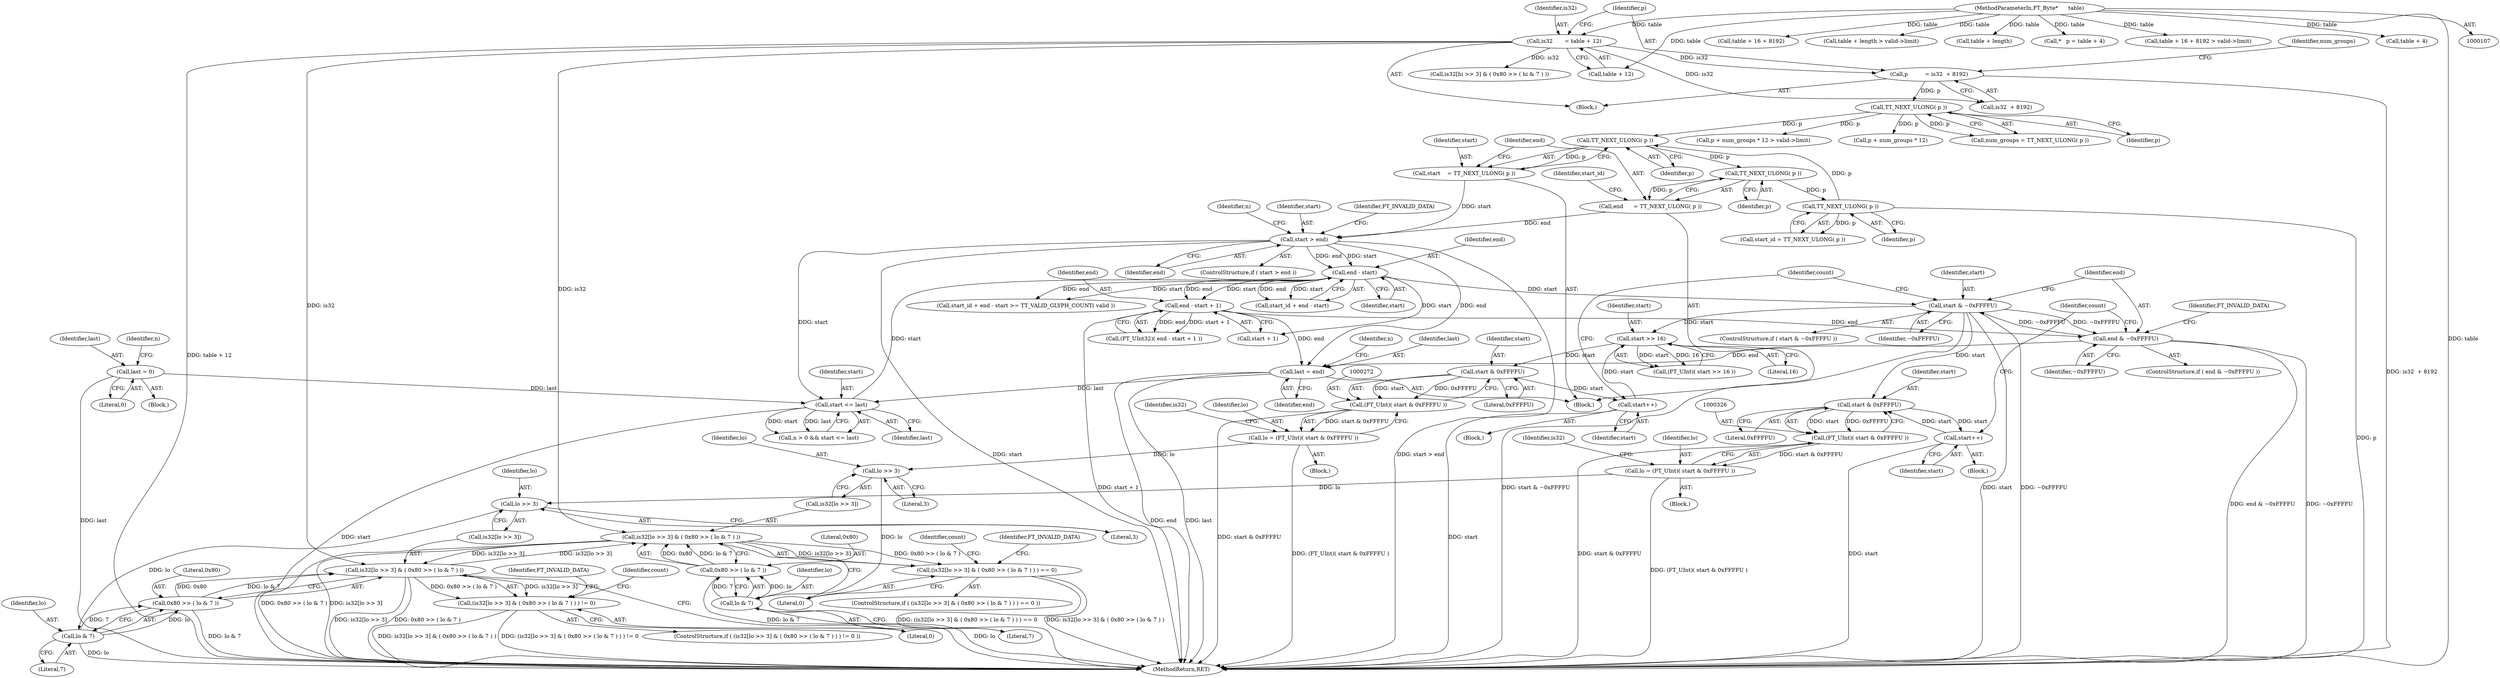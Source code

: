 digraph "0_savannah_a18788b14db60ae3673f932249cd02d33a227c4e_1@array" {
"1000293" [label="(Call,is32[lo >> 3] & ( 0x80 >> ( lo & 7 ) ))"];
"1000332" [label="(Call,is32[lo >> 3] & ( 0x80 >> ( lo & 7 ) ))"];
"1000293" [label="(Call,is32[lo >> 3] & ( 0x80 >> ( lo & 7 ) ))"];
"1000148" [label="(Call,is32       = table + 12)"];
"1000108" [label="(MethodParameterIn,FT_Byte*      table)"];
"1000299" [label="(Call,0x80 >> ( lo & 7 ))"];
"1000301" [label="(Call,lo & 7)"];
"1000296" [label="(Call,lo >> 3)"];
"1000269" [label="(Call,lo = (FT_UInt)( start & 0xFFFFU ))"];
"1000271" [label="(Call,(FT_UInt)( start & 0xFFFFU ))"];
"1000273" [label="(Call,start & 0xFFFFU)"];
"1000266" [label="(Call,start >> 16)"];
"1000259" [label="(Call,start++)"];
"1000248" [label="(Call,start & ~0xFFFFU)"];
"1000232" [label="(Call,end - start)"];
"1000208" [label="(Call,start > end)"];
"1000195" [label="(Call,start    = TT_NEXT_ULONG( p ))"];
"1000197" [label="(Call,TT_NEXT_ULONG( p ))"];
"1000205" [label="(Call,TT_NEXT_ULONG( p ))"];
"1000201" [label="(Call,TT_NEXT_ULONG( p ))"];
"1000160" [label="(Call,TT_NEXT_ULONG( p ))"];
"1000153" [label="(Call,p          = is32  + 8192)"];
"1000199" [label="(Call,end      = TT_NEXT_ULONG( p ))"];
"1000217" [label="(Call,start <= last)"];
"1000180" [label="(Call,last = 0)"];
"1000345" [label="(Call,last = end)"];
"1000309" [label="(Call,end & ~0xFFFFU)"];
"1000242" [label="(Call,end - start + 1)"];
"1000338" [label="(Call,0x80 >> ( lo & 7 ))"];
"1000340" [label="(Call,lo & 7)"];
"1000335" [label="(Call,lo >> 3)"];
"1000323" [label="(Call,lo = (FT_UInt)( start & 0xFFFFU ))"];
"1000325" [label="(Call,(FT_UInt)( start & 0xFFFFU ))"];
"1000327" [label="(Call,start & 0xFFFFU)"];
"1000320" [label="(Call,start++)"];
"1000292" [label="(Call,(is32[lo >> 3] & ( 0x80 >> ( lo & 7 ) ) ) == 0)"];
"1000331" [label="(Call,(is32[lo >> 3] & ( 0x80 >> ( lo & 7 ) ) ) != 0)"];
"1000192" [label="(Block,)"];
"1000293" [label="(Call,is32[lo >> 3] & ( 0x80 >> ( lo & 7 ) ))"];
"1000317" [label="(Block,)"];
"1000309" [label="(Call,end & ~0xFFFFU)"];
"1000339" [label="(Literal,0x80)"];
"1000347" [label="(Identifier,end)"];
"1000322" [label="(Block,)"];
"1000269" [label="(Call,lo = (FT_UInt)( start & 0xFFFFU ))"];
"1000346" [label="(Identifier,last)"];
"1000108" [label="(MethodParameterIn,FT_Byte*      table)"];
"1000110" [label="(Block,)"];
"1000213" [label="(Call,n > 0 && start <= last)"];
"1000259" [label="(Call,start++)"];
"1000208" [label="(Call,start > end)"];
"1000202" [label="(Identifier,p)"];
"1000247" [label="(ControlStructure,if ( start & ~0xFFFFU ))"];
"1000161" [label="(Identifier,p)"];
"1000217" [label="(Call,start <= last)"];
"1000304" [label="(Literal,0)"];
"1000148" [label="(Call,is32       = table + 12)"];
"1000258" [label="(Identifier,count)"];
"1000343" [label="(Literal,0)"];
"1000267" [label="(Identifier,start)"];
"1000196" [label="(Identifier,start)"];
"1000249" [label="(Identifier,start)"];
"1000341" [label="(Identifier,lo)"];
"1000274" [label="(Identifier,start)"];
"1000271" [label="(Call,(FT_UInt)( start & 0xFFFFU ))"];
"1000296" [label="(Call,lo >> 3)"];
"1000336" [label="(Identifier,lo)"];
"1000243" [label="(Identifier,end)"];
"1000158" [label="(Call,num_groups = TT_NEXT_ULONG( p ))"];
"1000199" [label="(Call,end      = TT_NEXT_ULONG( p ))"];
"1000264" [label="(Call,(FT_UInt)( start >> 16 ))"];
"1000280" [label="(Identifier,is32)"];
"1000200" [label="(Identifier,end)"];
"1000122" [label="(Call,table + 16 + 8192)"];
"1000197" [label="(Call,TT_NEXT_ULONG( p ))"];
"1000240" [label="(Call,(FT_UInt32)( end - start + 1 ))"];
"1000312" [label="(Identifier,FT_INVALID_DATA)"];
"1000278" [label="(Call,is32[hi >> 3] & ( 0x80 >> ( hi & 7 ) ))"];
"1000137" [label="(Call,table + length > valid->limit)"];
"1000230" [label="(Call,start_id + end - start)"];
"1000206" [label="(Identifier,p)"];
"1000229" [label="(Call,start_id + end - start >= TT_VALID_GLYPH_COUNT( valid ))"];
"1000303" [label="(Literal,7)"];
"1000323" [label="(Call,lo = (FT_UInt)( start & 0xFFFFU ))"];
"1000344" [label="(Identifier,FT_INVALID_DATA)"];
"1000273" [label="(Call,start & 0xFFFFU)"];
"1000275" [label="(Literal,0xFFFFU)"];
"1000292" [label="(Call,(is32[lo >> 3] & ( 0x80 >> ( lo & 7 ) ) ) == 0)"];
"1000215" [label="(Identifier,n)"];
"1000302" [label="(Identifier,lo)"];
"1000315" [label="(Identifier,count)"];
"1000210" [label="(Identifier,end)"];
"1000218" [label="(Identifier,start)"];
"1000185" [label="(Identifier,n)"];
"1000338" [label="(Call,0x80 >> ( lo & 7 ))"];
"1000205" [label="(Call,TT_NEXT_ULONG( p ))"];
"1000332" [label="(Call,is32[lo >> 3] & ( 0x80 >> ( lo & 7 ) ))"];
"1000319" [label="(Identifier,count)"];
"1000182" [label="(Literal,0)"];
"1000219" [label="(Identifier,last)"];
"1000327" [label="(Call,start & 0xFFFFU)"];
"1000138" [label="(Call,table + length)"];
"1000149" [label="(Identifier,is32)"];
"1000155" [label="(Call,is32  + 8192)"];
"1000195" [label="(Call,start    = TT_NEXT_ULONG( p ))"];
"1000329" [label="(Literal,0xFFFFU)"];
"1000191" [label="(Identifier,n)"];
"1000233" [label="(Identifier,end)"];
"1000201" [label="(Call,TT_NEXT_ULONG( p ))"];
"1000250" [label="(Identifier,~0xFFFFU)"];
"1000159" [label="(Identifier,num_groups)"];
"1000308" [label="(ControlStructure,if ( end & ~0xFFFFU ))"];
"1000328" [label="(Identifier,start)"];
"1000299" [label="(Call,0x80 >> ( lo & 7 ))"];
"1000350" [label="(MethodReturn,RET)"];
"1000331" [label="(Call,(is32[lo >> 3] & ( 0x80 >> ( lo & 7 ) ) ) != 0)"];
"1000330" [label="(ControlStructure,if ( (is32[lo >> 3] & ( 0x80 >> ( lo & 7 ) ) ) != 0 ))"];
"1000297" [label="(Identifier,lo)"];
"1000232" [label="(Call,end - start)"];
"1000294" [label="(Call,is32[lo >> 3])"];
"1000270" [label="(Identifier,lo)"];
"1000154" [label="(Identifier,p)"];
"1000112" [label="(Call,*   p = table + 4)"];
"1000298" [label="(Literal,3)"];
"1000198" [label="(Identifier,p)"];
"1000209" [label="(Identifier,start)"];
"1000325" [label="(Call,(FT_UInt)( start & 0xFFFFU ))"];
"1000163" [label="(Call,p + num_groups * 12 > valid->limit)"];
"1000311" [label="(Identifier,~0xFFFFU)"];
"1000334" [label="(Identifier,is32)"];
"1000291" [label="(ControlStructure,if ( (is32[lo >> 3] & ( 0x80 >> ( lo & 7 ) ) ) == 0 ))"];
"1000324" [label="(Identifier,lo)"];
"1000333" [label="(Call,is32[lo >> 3])"];
"1000211" [label="(Identifier,FT_INVALID_DATA)"];
"1000256" [label="(Block,)"];
"1000234" [label="(Identifier,start)"];
"1000150" [label="(Call,table + 12)"];
"1000181" [label="(Identifier,last)"];
"1000261" [label="(Block,)"];
"1000340" [label="(Call,lo & 7)"];
"1000310" [label="(Identifier,end)"];
"1000254" [label="(Identifier,count)"];
"1000242" [label="(Call,end - start + 1)"];
"1000121" [label="(Call,table + 16 + 8192 > valid->limit)"];
"1000301" [label="(Call,lo & 7)"];
"1000337" [label="(Literal,3)"];
"1000153" [label="(Call,p          = is32  + 8192)"];
"1000114" [label="(Call,table + 4)"];
"1000244" [label="(Call,start + 1)"];
"1000268" [label="(Literal,16)"];
"1000173" [label="(Block,)"];
"1000335" [label="(Call,lo >> 3)"];
"1000164" [label="(Call,p + num_groups * 12)"];
"1000300" [label="(Literal,0x80)"];
"1000260" [label="(Identifier,start)"];
"1000345" [label="(Call,last = end)"];
"1000180" [label="(Call,last = 0)"];
"1000320" [label="(Call,start++)"];
"1000321" [label="(Identifier,start)"];
"1000305" [label="(Identifier,FT_INVALID_DATA)"];
"1000248" [label="(Call,start & ~0xFFFFU)"];
"1000207" [label="(ControlStructure,if ( start > end ))"];
"1000203" [label="(Call,start_id = TT_NEXT_ULONG( p ))"];
"1000204" [label="(Identifier,start_id)"];
"1000160" [label="(Call,TT_NEXT_ULONG( p ))"];
"1000342" [label="(Literal,7)"];
"1000266" [label="(Call,start >> 16)"];
"1000293" -> "1000292"  [label="AST: "];
"1000293" -> "1000299"  [label="CFG: "];
"1000294" -> "1000293"  [label="AST: "];
"1000299" -> "1000293"  [label="AST: "];
"1000304" -> "1000293"  [label="CFG: "];
"1000293" -> "1000350"  [label="DDG: is32[lo >> 3]"];
"1000293" -> "1000350"  [label="DDG: 0x80 >> ( lo & 7 )"];
"1000293" -> "1000292"  [label="DDG: is32[lo >> 3]"];
"1000293" -> "1000292"  [label="DDG: 0x80 >> ( lo & 7 )"];
"1000332" -> "1000293"  [label="DDG: is32[lo >> 3]"];
"1000148" -> "1000293"  [label="DDG: is32"];
"1000299" -> "1000293"  [label="DDG: 0x80"];
"1000299" -> "1000293"  [label="DDG: lo & 7"];
"1000293" -> "1000332"  [label="DDG: is32[lo >> 3]"];
"1000332" -> "1000331"  [label="AST: "];
"1000332" -> "1000338"  [label="CFG: "];
"1000333" -> "1000332"  [label="AST: "];
"1000338" -> "1000332"  [label="AST: "];
"1000343" -> "1000332"  [label="CFG: "];
"1000332" -> "1000350"  [label="DDG: is32[lo >> 3]"];
"1000332" -> "1000350"  [label="DDG: 0x80 >> ( lo & 7 )"];
"1000332" -> "1000331"  [label="DDG: is32[lo >> 3]"];
"1000332" -> "1000331"  [label="DDG: 0x80 >> ( lo & 7 )"];
"1000148" -> "1000332"  [label="DDG: is32"];
"1000338" -> "1000332"  [label="DDG: 0x80"];
"1000338" -> "1000332"  [label="DDG: lo & 7"];
"1000148" -> "1000110"  [label="AST: "];
"1000148" -> "1000150"  [label="CFG: "];
"1000149" -> "1000148"  [label="AST: "];
"1000150" -> "1000148"  [label="AST: "];
"1000154" -> "1000148"  [label="CFG: "];
"1000148" -> "1000350"  [label="DDG: table + 12"];
"1000108" -> "1000148"  [label="DDG: table"];
"1000148" -> "1000153"  [label="DDG: is32"];
"1000148" -> "1000155"  [label="DDG: is32"];
"1000148" -> "1000278"  [label="DDG: is32"];
"1000108" -> "1000107"  [label="AST: "];
"1000108" -> "1000350"  [label="DDG: table"];
"1000108" -> "1000112"  [label="DDG: table"];
"1000108" -> "1000114"  [label="DDG: table"];
"1000108" -> "1000121"  [label="DDG: table"];
"1000108" -> "1000122"  [label="DDG: table"];
"1000108" -> "1000137"  [label="DDG: table"];
"1000108" -> "1000138"  [label="DDG: table"];
"1000108" -> "1000150"  [label="DDG: table"];
"1000299" -> "1000301"  [label="CFG: "];
"1000300" -> "1000299"  [label="AST: "];
"1000301" -> "1000299"  [label="AST: "];
"1000299" -> "1000350"  [label="DDG: lo & 7"];
"1000301" -> "1000299"  [label="DDG: lo"];
"1000301" -> "1000299"  [label="DDG: 7"];
"1000301" -> "1000303"  [label="CFG: "];
"1000302" -> "1000301"  [label="AST: "];
"1000303" -> "1000301"  [label="AST: "];
"1000301" -> "1000350"  [label="DDG: lo"];
"1000296" -> "1000301"  [label="DDG: lo"];
"1000296" -> "1000294"  [label="AST: "];
"1000296" -> "1000298"  [label="CFG: "];
"1000297" -> "1000296"  [label="AST: "];
"1000298" -> "1000296"  [label="AST: "];
"1000294" -> "1000296"  [label="CFG: "];
"1000269" -> "1000296"  [label="DDG: lo"];
"1000269" -> "1000261"  [label="AST: "];
"1000269" -> "1000271"  [label="CFG: "];
"1000270" -> "1000269"  [label="AST: "];
"1000271" -> "1000269"  [label="AST: "];
"1000280" -> "1000269"  [label="CFG: "];
"1000269" -> "1000350"  [label="DDG: (FT_UInt)( start & 0xFFFFU )"];
"1000271" -> "1000269"  [label="DDG: start & 0xFFFFU"];
"1000271" -> "1000273"  [label="CFG: "];
"1000272" -> "1000271"  [label="AST: "];
"1000273" -> "1000271"  [label="AST: "];
"1000271" -> "1000350"  [label="DDG: start & 0xFFFFU"];
"1000273" -> "1000271"  [label="DDG: start"];
"1000273" -> "1000271"  [label="DDG: 0xFFFFU"];
"1000273" -> "1000275"  [label="CFG: "];
"1000274" -> "1000273"  [label="AST: "];
"1000275" -> "1000273"  [label="AST: "];
"1000273" -> "1000259"  [label="DDG: start"];
"1000266" -> "1000273"  [label="DDG: start"];
"1000266" -> "1000264"  [label="AST: "];
"1000266" -> "1000268"  [label="CFG: "];
"1000267" -> "1000266"  [label="AST: "];
"1000268" -> "1000266"  [label="AST: "];
"1000264" -> "1000266"  [label="CFG: "];
"1000266" -> "1000264"  [label="DDG: start"];
"1000266" -> "1000264"  [label="DDG: 16"];
"1000259" -> "1000266"  [label="DDG: start"];
"1000248" -> "1000266"  [label="DDG: start"];
"1000259" -> "1000256"  [label="AST: "];
"1000259" -> "1000260"  [label="CFG: "];
"1000260" -> "1000259"  [label="AST: "];
"1000254" -> "1000259"  [label="CFG: "];
"1000259" -> "1000350"  [label="DDG: start"];
"1000248" -> "1000247"  [label="AST: "];
"1000248" -> "1000250"  [label="CFG: "];
"1000249" -> "1000248"  [label="AST: "];
"1000250" -> "1000248"  [label="AST: "];
"1000254" -> "1000248"  [label="CFG: "];
"1000310" -> "1000248"  [label="CFG: "];
"1000248" -> "1000350"  [label="DDG: start & ~0xFFFFU"];
"1000248" -> "1000350"  [label="DDG: ~0xFFFFU"];
"1000248" -> "1000350"  [label="DDG: start"];
"1000232" -> "1000248"  [label="DDG: start"];
"1000309" -> "1000248"  [label="DDG: ~0xFFFFU"];
"1000248" -> "1000309"  [label="DDG: ~0xFFFFU"];
"1000248" -> "1000327"  [label="DDG: start"];
"1000232" -> "1000230"  [label="AST: "];
"1000232" -> "1000234"  [label="CFG: "];
"1000233" -> "1000232"  [label="AST: "];
"1000234" -> "1000232"  [label="AST: "];
"1000230" -> "1000232"  [label="CFG: "];
"1000232" -> "1000229"  [label="DDG: end"];
"1000232" -> "1000229"  [label="DDG: start"];
"1000232" -> "1000230"  [label="DDG: end"];
"1000232" -> "1000230"  [label="DDG: start"];
"1000208" -> "1000232"  [label="DDG: end"];
"1000208" -> "1000232"  [label="DDG: start"];
"1000217" -> "1000232"  [label="DDG: start"];
"1000232" -> "1000242"  [label="DDG: end"];
"1000232" -> "1000242"  [label="DDG: start"];
"1000232" -> "1000244"  [label="DDG: start"];
"1000208" -> "1000207"  [label="AST: "];
"1000208" -> "1000210"  [label="CFG: "];
"1000209" -> "1000208"  [label="AST: "];
"1000210" -> "1000208"  [label="AST: "];
"1000211" -> "1000208"  [label="CFG: "];
"1000215" -> "1000208"  [label="CFG: "];
"1000208" -> "1000350"  [label="DDG: start"];
"1000208" -> "1000350"  [label="DDG: start > end"];
"1000195" -> "1000208"  [label="DDG: start"];
"1000199" -> "1000208"  [label="DDG: end"];
"1000208" -> "1000217"  [label="DDG: start"];
"1000208" -> "1000345"  [label="DDG: end"];
"1000195" -> "1000192"  [label="AST: "];
"1000195" -> "1000197"  [label="CFG: "];
"1000196" -> "1000195"  [label="AST: "];
"1000197" -> "1000195"  [label="AST: "];
"1000200" -> "1000195"  [label="CFG: "];
"1000197" -> "1000195"  [label="DDG: p"];
"1000197" -> "1000198"  [label="CFG: "];
"1000198" -> "1000197"  [label="AST: "];
"1000205" -> "1000197"  [label="DDG: p"];
"1000160" -> "1000197"  [label="DDG: p"];
"1000197" -> "1000201"  [label="DDG: p"];
"1000205" -> "1000203"  [label="AST: "];
"1000205" -> "1000206"  [label="CFG: "];
"1000206" -> "1000205"  [label="AST: "];
"1000203" -> "1000205"  [label="CFG: "];
"1000205" -> "1000350"  [label="DDG: p"];
"1000205" -> "1000203"  [label="DDG: p"];
"1000201" -> "1000205"  [label="DDG: p"];
"1000201" -> "1000199"  [label="AST: "];
"1000201" -> "1000202"  [label="CFG: "];
"1000202" -> "1000201"  [label="AST: "];
"1000199" -> "1000201"  [label="CFG: "];
"1000201" -> "1000199"  [label="DDG: p"];
"1000160" -> "1000158"  [label="AST: "];
"1000160" -> "1000161"  [label="CFG: "];
"1000161" -> "1000160"  [label="AST: "];
"1000158" -> "1000160"  [label="CFG: "];
"1000160" -> "1000158"  [label="DDG: p"];
"1000153" -> "1000160"  [label="DDG: p"];
"1000160" -> "1000163"  [label="DDG: p"];
"1000160" -> "1000164"  [label="DDG: p"];
"1000153" -> "1000110"  [label="AST: "];
"1000153" -> "1000155"  [label="CFG: "];
"1000154" -> "1000153"  [label="AST: "];
"1000155" -> "1000153"  [label="AST: "];
"1000159" -> "1000153"  [label="CFG: "];
"1000153" -> "1000350"  [label="DDG: is32  + 8192"];
"1000199" -> "1000192"  [label="AST: "];
"1000200" -> "1000199"  [label="AST: "];
"1000204" -> "1000199"  [label="CFG: "];
"1000217" -> "1000213"  [label="AST: "];
"1000217" -> "1000219"  [label="CFG: "];
"1000218" -> "1000217"  [label="AST: "];
"1000219" -> "1000217"  [label="AST: "];
"1000213" -> "1000217"  [label="CFG: "];
"1000217" -> "1000350"  [label="DDG: start"];
"1000217" -> "1000213"  [label="DDG: start"];
"1000217" -> "1000213"  [label="DDG: last"];
"1000180" -> "1000217"  [label="DDG: last"];
"1000345" -> "1000217"  [label="DDG: last"];
"1000180" -> "1000173"  [label="AST: "];
"1000180" -> "1000182"  [label="CFG: "];
"1000181" -> "1000180"  [label="AST: "];
"1000182" -> "1000180"  [label="AST: "];
"1000185" -> "1000180"  [label="CFG: "];
"1000180" -> "1000350"  [label="DDG: last"];
"1000345" -> "1000192"  [label="AST: "];
"1000345" -> "1000347"  [label="CFG: "];
"1000346" -> "1000345"  [label="AST: "];
"1000347" -> "1000345"  [label="AST: "];
"1000191" -> "1000345"  [label="CFG: "];
"1000345" -> "1000350"  [label="DDG: end"];
"1000345" -> "1000350"  [label="DDG: last"];
"1000309" -> "1000345"  [label="DDG: end"];
"1000242" -> "1000345"  [label="DDG: end"];
"1000309" -> "1000308"  [label="AST: "];
"1000309" -> "1000311"  [label="CFG: "];
"1000310" -> "1000309"  [label="AST: "];
"1000311" -> "1000309"  [label="AST: "];
"1000312" -> "1000309"  [label="CFG: "];
"1000315" -> "1000309"  [label="CFG: "];
"1000309" -> "1000350"  [label="DDG: end & ~0xFFFFU"];
"1000309" -> "1000350"  [label="DDG: ~0xFFFFU"];
"1000242" -> "1000309"  [label="DDG: end"];
"1000242" -> "1000240"  [label="AST: "];
"1000242" -> "1000244"  [label="CFG: "];
"1000243" -> "1000242"  [label="AST: "];
"1000244" -> "1000242"  [label="AST: "];
"1000240" -> "1000242"  [label="CFG: "];
"1000242" -> "1000350"  [label="DDG: start + 1"];
"1000242" -> "1000240"  [label="DDG: end"];
"1000242" -> "1000240"  [label="DDG: start + 1"];
"1000338" -> "1000340"  [label="CFG: "];
"1000339" -> "1000338"  [label="AST: "];
"1000340" -> "1000338"  [label="AST: "];
"1000338" -> "1000350"  [label="DDG: lo & 7"];
"1000340" -> "1000338"  [label="DDG: lo"];
"1000340" -> "1000338"  [label="DDG: 7"];
"1000340" -> "1000342"  [label="CFG: "];
"1000341" -> "1000340"  [label="AST: "];
"1000342" -> "1000340"  [label="AST: "];
"1000340" -> "1000350"  [label="DDG: lo"];
"1000335" -> "1000340"  [label="DDG: lo"];
"1000335" -> "1000333"  [label="AST: "];
"1000335" -> "1000337"  [label="CFG: "];
"1000336" -> "1000335"  [label="AST: "];
"1000337" -> "1000335"  [label="AST: "];
"1000333" -> "1000335"  [label="CFG: "];
"1000323" -> "1000335"  [label="DDG: lo"];
"1000323" -> "1000322"  [label="AST: "];
"1000323" -> "1000325"  [label="CFG: "];
"1000324" -> "1000323"  [label="AST: "];
"1000325" -> "1000323"  [label="AST: "];
"1000334" -> "1000323"  [label="CFG: "];
"1000323" -> "1000350"  [label="DDG: (FT_UInt)( start & 0xFFFFU )"];
"1000325" -> "1000323"  [label="DDG: start & 0xFFFFU"];
"1000325" -> "1000327"  [label="CFG: "];
"1000326" -> "1000325"  [label="AST: "];
"1000327" -> "1000325"  [label="AST: "];
"1000325" -> "1000350"  [label="DDG: start & 0xFFFFU"];
"1000327" -> "1000325"  [label="DDG: start"];
"1000327" -> "1000325"  [label="DDG: 0xFFFFU"];
"1000327" -> "1000329"  [label="CFG: "];
"1000328" -> "1000327"  [label="AST: "];
"1000329" -> "1000327"  [label="AST: "];
"1000327" -> "1000320"  [label="DDG: start"];
"1000320" -> "1000327"  [label="DDG: start"];
"1000320" -> "1000317"  [label="AST: "];
"1000320" -> "1000321"  [label="CFG: "];
"1000321" -> "1000320"  [label="AST: "];
"1000315" -> "1000320"  [label="CFG: "];
"1000320" -> "1000350"  [label="DDG: start"];
"1000292" -> "1000291"  [label="AST: "];
"1000292" -> "1000304"  [label="CFG: "];
"1000304" -> "1000292"  [label="AST: "];
"1000305" -> "1000292"  [label="CFG: "];
"1000258" -> "1000292"  [label="CFG: "];
"1000292" -> "1000350"  [label="DDG: (is32[lo >> 3] & ( 0x80 >> ( lo & 7 ) ) ) == 0"];
"1000292" -> "1000350"  [label="DDG: is32[lo >> 3] & ( 0x80 >> ( lo & 7 ) )"];
"1000331" -> "1000330"  [label="AST: "];
"1000331" -> "1000343"  [label="CFG: "];
"1000343" -> "1000331"  [label="AST: "];
"1000344" -> "1000331"  [label="CFG: "];
"1000319" -> "1000331"  [label="CFG: "];
"1000331" -> "1000350"  [label="DDG: (is32[lo >> 3] & ( 0x80 >> ( lo & 7 ) ) ) != 0"];
"1000331" -> "1000350"  [label="DDG: is32[lo >> 3] & ( 0x80 >> ( lo & 7 ) )"];
}
